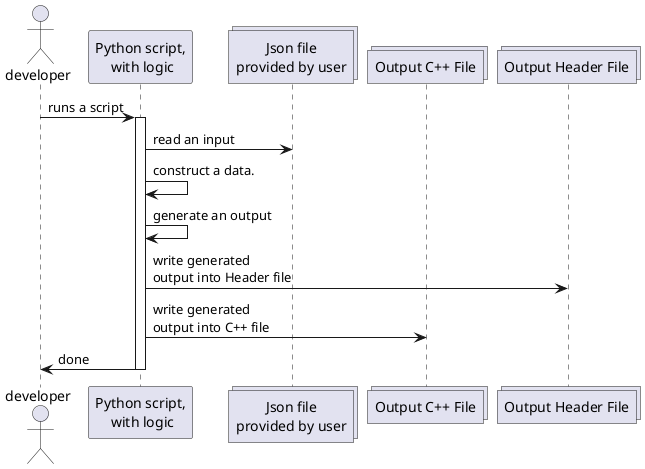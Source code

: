 @startuml "CAN_Messages"

actor "developer" as developer
participant "Python script,\n with logic" as can_messages
collections "Json file\nprovided by user" as json_file
collections "Output C++ File" as out_cpp_file
collections "Output Header File" as out_header_file

developer -> can_messages : runs a script
activate can_messages

can_messages -> json_file : read an input
can_messages -> can_messages : construct a data.
can_messages -> can_messages : generate an output
can_messages -> out_header_file : write generated \noutput into Header file
can_messages -> out_cpp_file : write generated \noutput into C++ file
can_messages -> developer : done
deactivate can_messages

@enduml